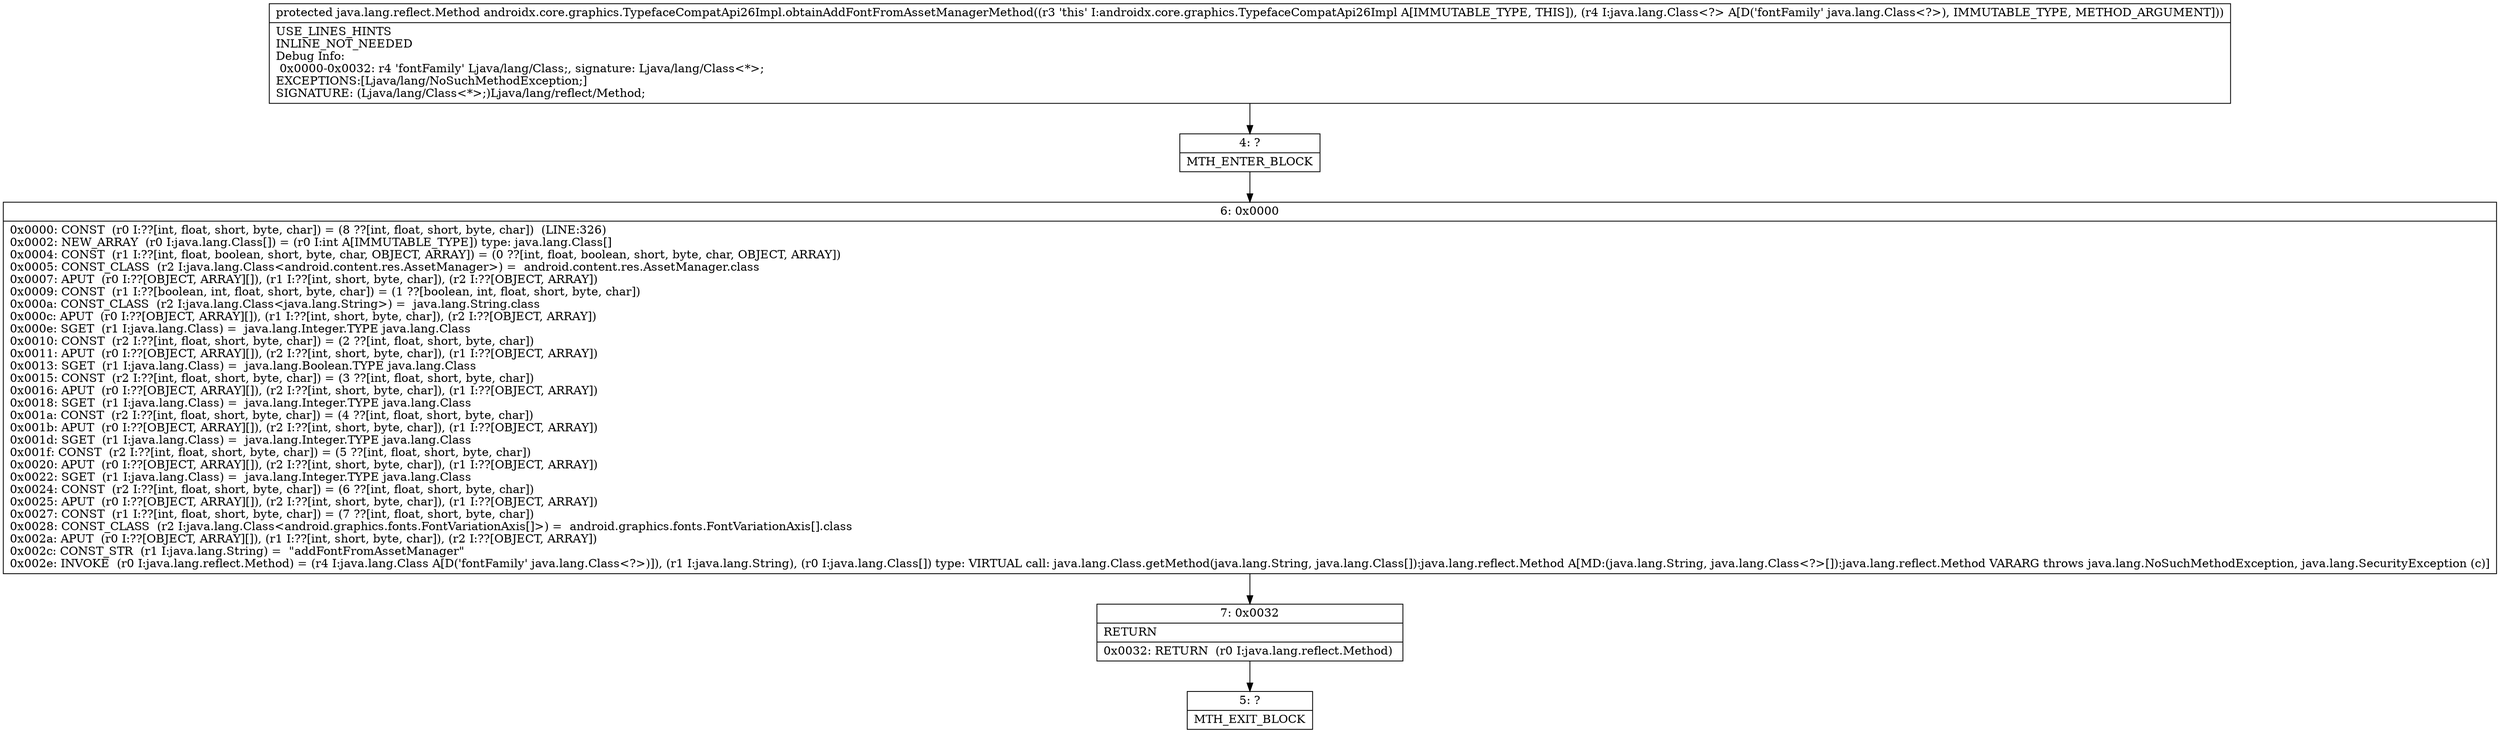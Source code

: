 digraph "CFG forandroidx.core.graphics.TypefaceCompatApi26Impl.obtainAddFontFromAssetManagerMethod(Ljava\/lang\/Class;)Ljava\/lang\/reflect\/Method;" {
Node_4 [shape=record,label="{4\:\ ?|MTH_ENTER_BLOCK\l}"];
Node_6 [shape=record,label="{6\:\ 0x0000|0x0000: CONST  (r0 I:??[int, float, short, byte, char]) = (8 ??[int, float, short, byte, char])  (LINE:326)\l0x0002: NEW_ARRAY  (r0 I:java.lang.Class[]) = (r0 I:int A[IMMUTABLE_TYPE]) type: java.lang.Class[] \l0x0004: CONST  (r1 I:??[int, float, boolean, short, byte, char, OBJECT, ARRAY]) = (0 ??[int, float, boolean, short, byte, char, OBJECT, ARRAY]) \l0x0005: CONST_CLASS  (r2 I:java.lang.Class\<android.content.res.AssetManager\>) =  android.content.res.AssetManager.class \l0x0007: APUT  (r0 I:??[OBJECT, ARRAY][]), (r1 I:??[int, short, byte, char]), (r2 I:??[OBJECT, ARRAY]) \l0x0009: CONST  (r1 I:??[boolean, int, float, short, byte, char]) = (1 ??[boolean, int, float, short, byte, char]) \l0x000a: CONST_CLASS  (r2 I:java.lang.Class\<java.lang.String\>) =  java.lang.String.class \l0x000c: APUT  (r0 I:??[OBJECT, ARRAY][]), (r1 I:??[int, short, byte, char]), (r2 I:??[OBJECT, ARRAY]) \l0x000e: SGET  (r1 I:java.lang.Class) =  java.lang.Integer.TYPE java.lang.Class \l0x0010: CONST  (r2 I:??[int, float, short, byte, char]) = (2 ??[int, float, short, byte, char]) \l0x0011: APUT  (r0 I:??[OBJECT, ARRAY][]), (r2 I:??[int, short, byte, char]), (r1 I:??[OBJECT, ARRAY]) \l0x0013: SGET  (r1 I:java.lang.Class) =  java.lang.Boolean.TYPE java.lang.Class \l0x0015: CONST  (r2 I:??[int, float, short, byte, char]) = (3 ??[int, float, short, byte, char]) \l0x0016: APUT  (r0 I:??[OBJECT, ARRAY][]), (r2 I:??[int, short, byte, char]), (r1 I:??[OBJECT, ARRAY]) \l0x0018: SGET  (r1 I:java.lang.Class) =  java.lang.Integer.TYPE java.lang.Class \l0x001a: CONST  (r2 I:??[int, float, short, byte, char]) = (4 ??[int, float, short, byte, char]) \l0x001b: APUT  (r0 I:??[OBJECT, ARRAY][]), (r2 I:??[int, short, byte, char]), (r1 I:??[OBJECT, ARRAY]) \l0x001d: SGET  (r1 I:java.lang.Class) =  java.lang.Integer.TYPE java.lang.Class \l0x001f: CONST  (r2 I:??[int, float, short, byte, char]) = (5 ??[int, float, short, byte, char]) \l0x0020: APUT  (r0 I:??[OBJECT, ARRAY][]), (r2 I:??[int, short, byte, char]), (r1 I:??[OBJECT, ARRAY]) \l0x0022: SGET  (r1 I:java.lang.Class) =  java.lang.Integer.TYPE java.lang.Class \l0x0024: CONST  (r2 I:??[int, float, short, byte, char]) = (6 ??[int, float, short, byte, char]) \l0x0025: APUT  (r0 I:??[OBJECT, ARRAY][]), (r2 I:??[int, short, byte, char]), (r1 I:??[OBJECT, ARRAY]) \l0x0027: CONST  (r1 I:??[int, float, short, byte, char]) = (7 ??[int, float, short, byte, char]) \l0x0028: CONST_CLASS  (r2 I:java.lang.Class\<android.graphics.fonts.FontVariationAxis[]\>) =  android.graphics.fonts.FontVariationAxis[].class \l0x002a: APUT  (r0 I:??[OBJECT, ARRAY][]), (r1 I:??[int, short, byte, char]), (r2 I:??[OBJECT, ARRAY]) \l0x002c: CONST_STR  (r1 I:java.lang.String) =  \"addFontFromAssetManager\" \l0x002e: INVOKE  (r0 I:java.lang.reflect.Method) = (r4 I:java.lang.Class A[D('fontFamily' java.lang.Class\<?\>)]), (r1 I:java.lang.String), (r0 I:java.lang.Class[]) type: VIRTUAL call: java.lang.Class.getMethod(java.lang.String, java.lang.Class[]):java.lang.reflect.Method A[MD:(java.lang.String, java.lang.Class\<?\>[]):java.lang.reflect.Method VARARG throws java.lang.NoSuchMethodException, java.lang.SecurityException (c)]\l}"];
Node_7 [shape=record,label="{7\:\ 0x0032|RETURN\l|0x0032: RETURN  (r0 I:java.lang.reflect.Method) \l}"];
Node_5 [shape=record,label="{5\:\ ?|MTH_EXIT_BLOCK\l}"];
MethodNode[shape=record,label="{protected java.lang.reflect.Method androidx.core.graphics.TypefaceCompatApi26Impl.obtainAddFontFromAssetManagerMethod((r3 'this' I:androidx.core.graphics.TypefaceCompatApi26Impl A[IMMUTABLE_TYPE, THIS]), (r4 I:java.lang.Class\<?\> A[D('fontFamily' java.lang.Class\<?\>), IMMUTABLE_TYPE, METHOD_ARGUMENT]))  | USE_LINES_HINTS\lINLINE_NOT_NEEDED\lDebug Info:\l  0x0000\-0x0032: r4 'fontFamily' Ljava\/lang\/Class;, signature: Ljava\/lang\/Class\<*\>;\lEXCEPTIONS:[Ljava\/lang\/NoSuchMethodException;]\lSIGNATURE: (Ljava\/lang\/Class\<*\>;)Ljava\/lang\/reflect\/Method;\l}"];
MethodNode -> Node_4;Node_4 -> Node_6;
Node_6 -> Node_7;
Node_7 -> Node_5;
}

